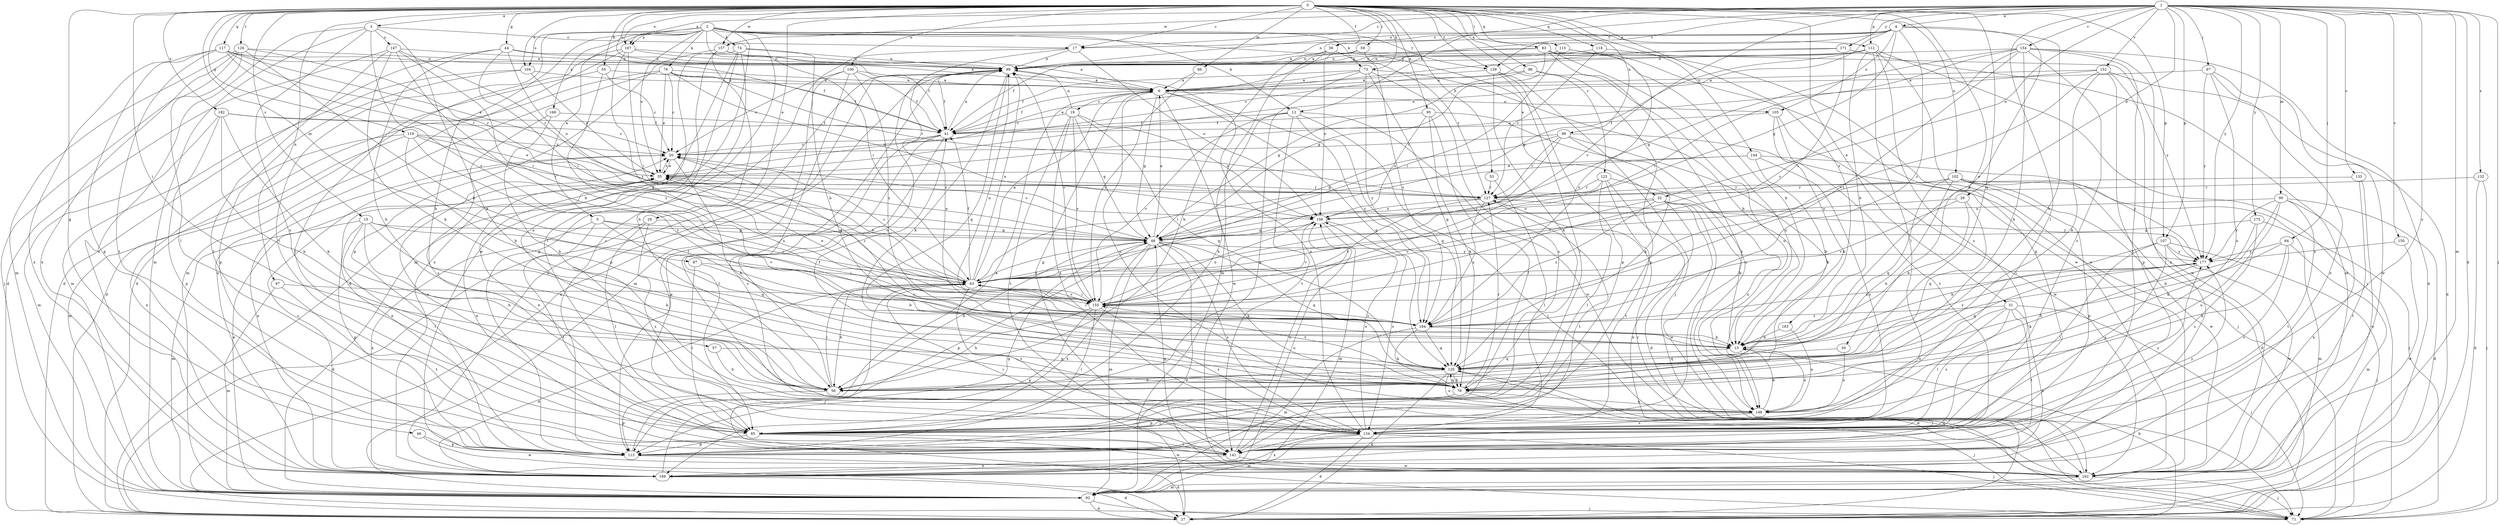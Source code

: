 strict digraph  {
0;
1;
2;
3;
4;
5;
6;
12;
13;
15;
17;
19;
20;
26;
27;
29;
30;
31;
32;
35;
38;
41;
44;
46;
48;
53;
55;
56;
57;
59;
63;
64;
67;
71;
73;
74;
76;
78;
83;
85;
86;
87;
90;
92;
95;
96;
97;
98;
99;
100;
102;
104;
105;
106;
107;
112;
113;
115;
117;
118;
119;
120;
123;
126;
127;
132;
133;
134;
139;
141;
144;
147;
148;
150;
152;
154;
155;
157;
162;
167;
168;
169;
171;
175;
177;
182;
183;
184;
0 -> 3  [label=a];
0 -> 15  [label=c];
0 -> 17  [label=c];
0 -> 29  [label=e];
0 -> 30  [label=e];
0 -> 31  [label=e];
0 -> 38  [label=f];
0 -> 44  [label=g];
0 -> 46  [label=g];
0 -> 53  [label=h];
0 -> 55  [label=h];
0 -> 57  [label=i];
0 -> 59  [label=i];
0 -> 73  [label=k];
0 -> 83  [label=l];
0 -> 86  [label=m];
0 -> 87  [label=m];
0 -> 95  [label=n];
0 -> 96  [label=n];
0 -> 97  [label=n];
0 -> 98  [label=n];
0 -> 99  [label=n];
0 -> 100  [label=o];
0 -> 102  [label=o];
0 -> 104  [label=o];
0 -> 107  [label=p];
0 -> 115  [label=q];
0 -> 117  [label=q];
0 -> 118  [label=q];
0 -> 119  [label=q];
0 -> 120  [label=q];
0 -> 123  [label=r];
0 -> 126  [label=r];
0 -> 139  [label=t];
0 -> 144  [label=u];
0 -> 157  [label=w];
0 -> 167  [label=x];
0 -> 182  [label=z];
0 -> 183  [label=z];
1 -> 4  [label=a];
1 -> 12  [label=b];
1 -> 17  [label=c];
1 -> 26  [label=d];
1 -> 27  [label=d];
1 -> 32  [label=e];
1 -> 64  [label=j];
1 -> 67  [label=j];
1 -> 71  [label=j];
1 -> 85  [label=l];
1 -> 90  [label=m];
1 -> 92  [label=m];
1 -> 99  [label=n];
1 -> 107  [label=p];
1 -> 112  [label=p];
1 -> 132  [label=s];
1 -> 133  [label=s];
1 -> 134  [label=s];
1 -> 139  [label=t];
1 -> 150  [label=v];
1 -> 152  [label=v];
1 -> 154  [label=v];
1 -> 155  [label=v];
1 -> 157  [label=w];
1 -> 167  [label=x];
1 -> 171  [label=y];
1 -> 175  [label=y];
1 -> 177  [label=y];
2 -> 5  [label=a];
2 -> 12  [label=b];
2 -> 32  [label=e];
2 -> 35  [label=e];
2 -> 56  [label=h];
2 -> 63  [label=i];
2 -> 73  [label=k];
2 -> 74  [label=k];
2 -> 76  [label=k];
2 -> 92  [label=m];
2 -> 104  [label=o];
2 -> 112  [label=p];
2 -> 139  [label=t];
2 -> 141  [label=t];
2 -> 162  [label=w];
2 -> 167  [label=x];
2 -> 168  [label=x];
3 -> 17  [label=c];
3 -> 78  [label=k];
3 -> 92  [label=m];
3 -> 134  [label=s];
3 -> 147  [label=u];
3 -> 155  [label=v];
3 -> 169  [label=x];
4 -> 6  [label=a];
4 -> 13  [label=b];
4 -> 17  [label=c];
4 -> 35  [label=e];
4 -> 38  [label=f];
4 -> 48  [label=g];
4 -> 56  [label=h];
4 -> 99  [label=n];
4 -> 105  [label=o];
4 -> 184  [label=z];
5 -> 48  [label=g];
5 -> 63  [label=i];
5 -> 120  [label=q];
5 -> 141  [label=t];
5 -> 169  [label=x];
6 -> 19  [label=c];
6 -> 41  [label=f];
6 -> 48  [label=g];
6 -> 105  [label=o];
6 -> 120  [label=q];
6 -> 141  [label=t];
6 -> 148  [label=u];
6 -> 162  [label=w];
6 -> 184  [label=z];
12 -> 41  [label=f];
12 -> 56  [label=h];
12 -> 71  [label=j];
12 -> 120  [label=q];
12 -> 141  [label=t];
12 -> 155  [label=v];
12 -> 162  [label=w];
13 -> 120  [label=q];
13 -> 148  [label=u];
13 -> 177  [label=y];
15 -> 48  [label=g];
15 -> 56  [label=h];
15 -> 78  [label=k];
15 -> 85  [label=l];
15 -> 92  [label=m];
15 -> 113  [label=p];
15 -> 155  [label=v];
17 -> 99  [label=n];
17 -> 106  [label=o];
17 -> 113  [label=p];
17 -> 184  [label=z];
19 -> 41  [label=f];
19 -> 48  [label=g];
19 -> 99  [label=n];
19 -> 106  [label=o];
19 -> 120  [label=q];
19 -> 134  [label=s];
19 -> 141  [label=t];
19 -> 155  [label=v];
20 -> 35  [label=e];
20 -> 78  [label=k];
20 -> 169  [label=x];
26 -> 13  [label=b];
26 -> 106  [label=o];
26 -> 120  [label=q];
26 -> 155  [label=v];
27 -> 13  [label=b];
27 -> 99  [label=n];
29 -> 27  [label=d];
29 -> 48  [label=g];
29 -> 85  [label=l];
29 -> 134  [label=s];
30 -> 120  [label=q];
30 -> 148  [label=u];
31 -> 71  [label=j];
31 -> 85  [label=l];
31 -> 134  [label=s];
31 -> 141  [label=t];
31 -> 148  [label=u];
31 -> 169  [label=x];
31 -> 184  [label=z];
32 -> 13  [label=b];
32 -> 71  [label=j];
32 -> 106  [label=o];
32 -> 155  [label=v];
32 -> 162  [label=w];
32 -> 169  [label=x];
32 -> 184  [label=z];
35 -> 20  [label=c];
35 -> 127  [label=r];
38 -> 56  [label=h];
38 -> 92  [label=m];
38 -> 99  [label=n];
38 -> 184  [label=z];
41 -> 20  [label=c];
41 -> 85  [label=l];
41 -> 99  [label=n];
41 -> 113  [label=p];
41 -> 134  [label=s];
44 -> 6  [label=a];
44 -> 27  [label=d];
44 -> 56  [label=h];
44 -> 63  [label=i];
44 -> 99  [label=n];
44 -> 106  [label=o];
46 -> 113  [label=p];
46 -> 162  [label=w];
48 -> 6  [label=a];
48 -> 20  [label=c];
48 -> 27  [label=d];
48 -> 35  [label=e];
48 -> 56  [label=h];
48 -> 78  [label=k];
48 -> 92  [label=m];
48 -> 113  [label=p];
48 -> 120  [label=q];
48 -> 134  [label=s];
48 -> 169  [label=x];
48 -> 177  [label=y];
53 -> 85  [label=l];
53 -> 127  [label=r];
55 -> 6  [label=a];
55 -> 20  [label=c];
55 -> 85  [label=l];
55 -> 184  [label=z];
56 -> 63  [label=i];
56 -> 99  [label=n];
56 -> 113  [label=p];
57 -> 56  [label=h];
57 -> 120  [label=q];
59 -> 99  [label=n];
59 -> 106  [label=o];
59 -> 127  [label=r];
63 -> 6  [label=a];
63 -> 20  [label=c];
63 -> 27  [label=d];
63 -> 35  [label=e];
63 -> 41  [label=f];
63 -> 48  [label=g];
63 -> 56  [label=h];
63 -> 71  [label=j];
63 -> 99  [label=n];
63 -> 134  [label=s];
63 -> 155  [label=v];
64 -> 56  [label=h];
64 -> 78  [label=k];
64 -> 92  [label=m];
64 -> 134  [label=s];
64 -> 177  [label=y];
67 -> 6  [label=a];
67 -> 148  [label=u];
67 -> 162  [label=w];
67 -> 169  [label=x];
67 -> 177  [label=y];
73 -> 6  [label=a];
73 -> 13  [label=b];
73 -> 41  [label=f];
73 -> 113  [label=p];
73 -> 120  [label=q];
73 -> 134  [label=s];
73 -> 184  [label=z];
74 -> 13  [label=b];
74 -> 27  [label=d];
74 -> 85  [label=l];
74 -> 99  [label=n];
74 -> 134  [label=s];
74 -> 169  [label=x];
76 -> 6  [label=a];
76 -> 20  [label=c];
76 -> 27  [label=d];
76 -> 35  [label=e];
76 -> 41  [label=f];
76 -> 106  [label=o];
76 -> 127  [label=r];
76 -> 169  [label=x];
78 -> 41  [label=f];
78 -> 71  [label=j];
78 -> 113  [label=p];
78 -> 120  [label=q];
78 -> 127  [label=r];
78 -> 148  [label=u];
83 -> 13  [label=b];
83 -> 41  [label=f];
83 -> 48  [label=g];
83 -> 99  [label=n];
83 -> 141  [label=t];
83 -> 148  [label=u];
83 -> 177  [label=y];
85 -> 20  [label=c];
85 -> 35  [label=e];
85 -> 113  [label=p];
85 -> 141  [label=t];
85 -> 162  [label=w];
86 -> 6  [label=a];
86 -> 155  [label=v];
87 -> 13  [label=b];
87 -> 63  [label=i];
87 -> 85  [label=l];
90 -> 27  [label=d];
90 -> 78  [label=k];
90 -> 106  [label=o];
90 -> 141  [label=t];
90 -> 148  [label=u];
90 -> 169  [label=x];
90 -> 177  [label=y];
92 -> 27  [label=d];
92 -> 35  [label=e];
92 -> 71  [label=j];
95 -> 41  [label=f];
95 -> 78  [label=k];
95 -> 85  [label=l];
95 -> 106  [label=o];
95 -> 148  [label=u];
96 -> 6  [label=a];
96 -> 48  [label=g];
96 -> 113  [label=p];
96 -> 148  [label=u];
97 -> 92  [label=m];
97 -> 141  [label=t];
97 -> 155  [label=v];
98 -> 20  [label=c];
98 -> 48  [label=g];
98 -> 63  [label=i];
98 -> 71  [label=j];
98 -> 78  [label=k];
98 -> 120  [label=q];
98 -> 127  [label=r];
99 -> 6  [label=a];
99 -> 41  [label=f];
99 -> 78  [label=k];
99 -> 92  [label=m];
99 -> 113  [label=p];
99 -> 120  [label=q];
99 -> 155  [label=v];
100 -> 6  [label=a];
100 -> 20  [label=c];
100 -> 41  [label=f];
100 -> 85  [label=l];
100 -> 148  [label=u];
100 -> 184  [label=z];
102 -> 27  [label=d];
102 -> 56  [label=h];
102 -> 63  [label=i];
102 -> 71  [label=j];
102 -> 113  [label=p];
102 -> 120  [label=q];
102 -> 127  [label=r];
102 -> 162  [label=w];
104 -> 6  [label=a];
104 -> 35  [label=e];
104 -> 92  [label=m];
104 -> 113  [label=p];
105 -> 41  [label=f];
105 -> 78  [label=k];
105 -> 141  [label=t];
105 -> 162  [label=w];
106 -> 48  [label=g];
106 -> 92  [label=m];
106 -> 134  [label=s];
106 -> 155  [label=v];
107 -> 13  [label=b];
107 -> 71  [label=j];
107 -> 85  [label=l];
107 -> 134  [label=s];
107 -> 162  [label=w];
107 -> 177  [label=y];
112 -> 13  [label=b];
112 -> 35  [label=e];
112 -> 48  [label=g];
112 -> 71  [label=j];
112 -> 85  [label=l];
112 -> 99  [label=n];
112 -> 113  [label=p];
112 -> 134  [label=s];
113 -> 6  [label=a];
113 -> 27  [label=d];
113 -> 35  [label=e];
115 -> 63  [label=i];
115 -> 99  [label=n];
115 -> 162  [label=w];
115 -> 184  [label=z];
117 -> 35  [label=e];
117 -> 41  [label=f];
117 -> 63  [label=i];
117 -> 99  [label=n];
117 -> 113  [label=p];
117 -> 127  [label=r];
117 -> 141  [label=t];
117 -> 169  [label=x];
118 -> 99  [label=n];
118 -> 127  [label=r];
118 -> 162  [label=w];
119 -> 13  [label=b];
119 -> 20  [label=c];
119 -> 35  [label=e];
119 -> 48  [label=g];
119 -> 92  [label=m];
119 -> 169  [label=x];
119 -> 184  [label=z];
120 -> 27  [label=d];
120 -> 56  [label=h];
120 -> 78  [label=k];
120 -> 148  [label=u];
120 -> 155  [label=v];
120 -> 162  [label=w];
123 -> 27  [label=d];
123 -> 63  [label=i];
123 -> 85  [label=l];
123 -> 127  [label=r];
123 -> 141  [label=t];
123 -> 148  [label=u];
126 -> 13  [label=b];
126 -> 71  [label=j];
126 -> 85  [label=l];
126 -> 92  [label=m];
126 -> 99  [label=n];
126 -> 127  [label=r];
126 -> 169  [label=x];
127 -> 106  [label=o];
127 -> 141  [label=t];
127 -> 155  [label=v];
127 -> 177  [label=y];
127 -> 184  [label=z];
132 -> 27  [label=d];
132 -> 71  [label=j];
132 -> 127  [label=r];
133 -> 127  [label=r];
133 -> 141  [label=t];
133 -> 162  [label=w];
134 -> 27  [label=d];
134 -> 71  [label=j];
134 -> 92  [label=m];
134 -> 99  [label=n];
134 -> 106  [label=o];
134 -> 169  [label=x];
134 -> 177  [label=y];
139 -> 6  [label=a];
139 -> 71  [label=j];
139 -> 78  [label=k];
139 -> 85  [label=l];
139 -> 113  [label=p];
141 -> 35  [label=e];
141 -> 63  [label=i];
141 -> 106  [label=o];
141 -> 162  [label=w];
141 -> 169  [label=x];
141 -> 177  [label=y];
144 -> 13  [label=b];
144 -> 35  [label=e];
144 -> 63  [label=i];
144 -> 134  [label=s];
144 -> 177  [label=y];
147 -> 13  [label=b];
147 -> 27  [label=d];
147 -> 78  [label=k];
147 -> 99  [label=n];
147 -> 127  [label=r];
147 -> 141  [label=t];
147 -> 155  [label=v];
148 -> 13  [label=b];
148 -> 85  [label=l];
148 -> 134  [label=s];
150 -> 162  [label=w];
150 -> 177  [label=y];
152 -> 6  [label=a];
152 -> 27  [label=d];
152 -> 35  [label=e];
152 -> 78  [label=k];
152 -> 113  [label=p];
152 -> 155  [label=v];
152 -> 162  [label=w];
154 -> 27  [label=d];
154 -> 48  [label=g];
154 -> 56  [label=h];
154 -> 63  [label=i];
154 -> 99  [label=n];
154 -> 134  [label=s];
154 -> 141  [label=t];
154 -> 155  [label=v];
154 -> 169  [label=x];
154 -> 184  [label=z];
155 -> 35  [label=e];
155 -> 56  [label=h];
155 -> 63  [label=i];
155 -> 85  [label=l];
155 -> 106  [label=o];
155 -> 113  [label=p];
155 -> 134  [label=s];
155 -> 184  [label=z];
157 -> 41  [label=f];
157 -> 56  [label=h];
157 -> 99  [label=n];
157 -> 113  [label=p];
157 -> 148  [label=u];
162 -> 48  [label=g];
162 -> 71  [label=j];
162 -> 92  [label=m];
162 -> 120  [label=q];
162 -> 127  [label=r];
167 -> 6  [label=a];
167 -> 27  [label=d];
167 -> 63  [label=i];
167 -> 92  [label=m];
167 -> 99  [label=n];
167 -> 155  [label=v];
168 -> 41  [label=f];
168 -> 56  [label=h];
168 -> 134  [label=s];
169 -> 20  [label=c];
169 -> 27  [label=d];
169 -> 48  [label=g];
169 -> 99  [label=n];
169 -> 106  [label=o];
171 -> 20  [label=c];
171 -> 63  [label=i];
171 -> 92  [label=m];
171 -> 99  [label=n];
175 -> 13  [label=b];
175 -> 48  [label=g];
175 -> 92  [label=m];
175 -> 134  [label=s];
177 -> 63  [label=i];
177 -> 78  [label=k];
177 -> 120  [label=q];
177 -> 184  [label=z];
182 -> 20  [label=c];
182 -> 41  [label=f];
182 -> 56  [label=h];
182 -> 78  [label=k];
182 -> 92  [label=m];
182 -> 113  [label=p];
183 -> 13  [label=b];
183 -> 148  [label=u];
184 -> 13  [label=b];
184 -> 20  [label=c];
184 -> 63  [label=i];
184 -> 78  [label=k];
184 -> 92  [label=m];
184 -> 99  [label=n];
184 -> 120  [label=q];
}
